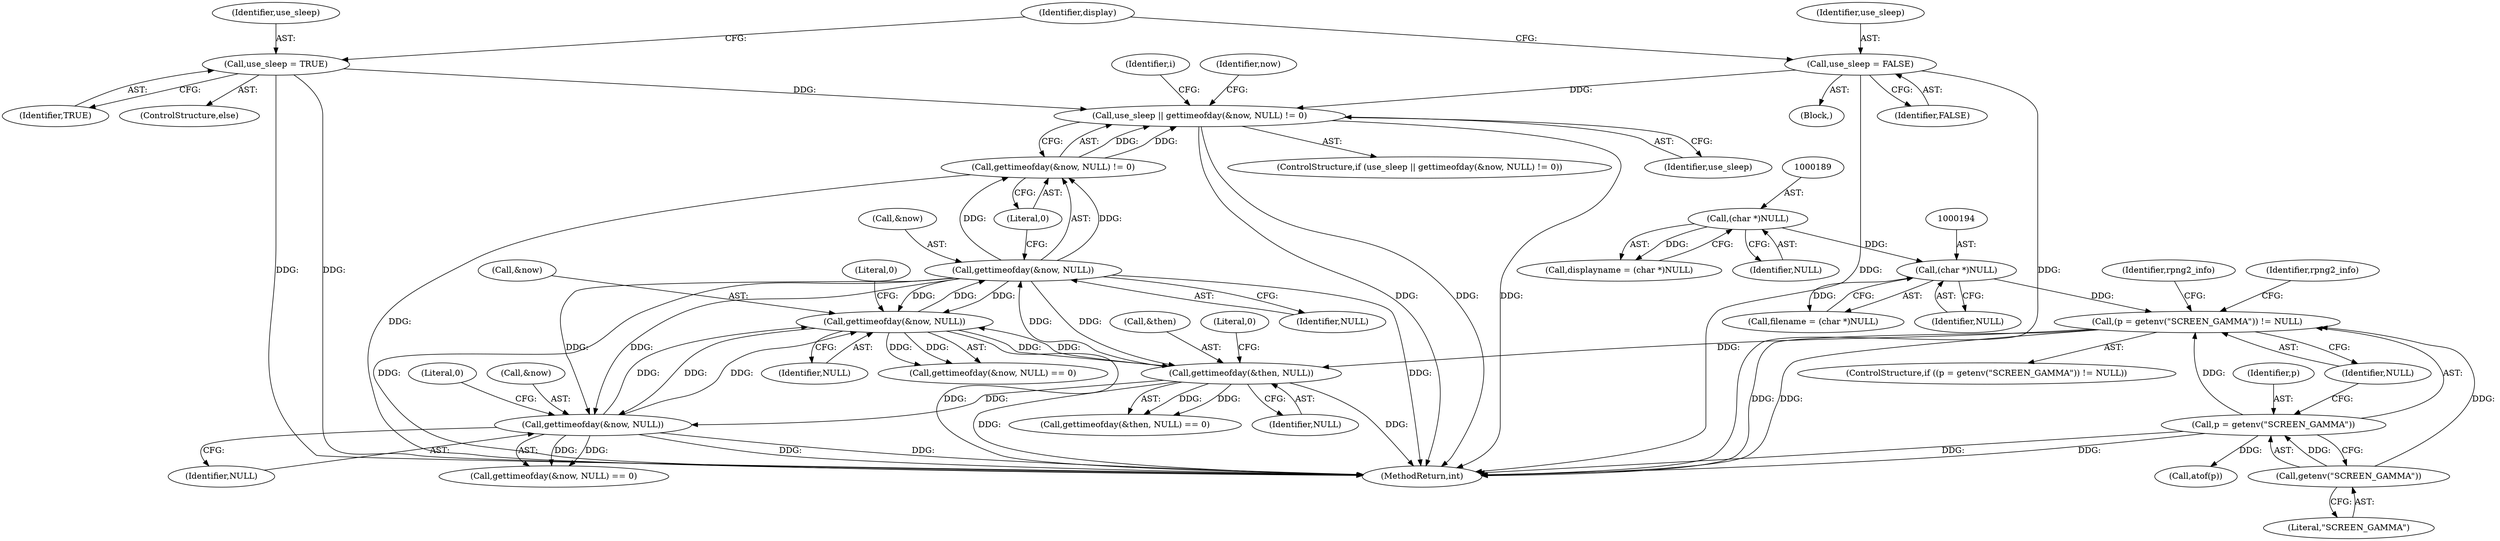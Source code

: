 digraph "0_Android_9d4853418ab2f754c2b63e091c29c5529b8b86ca_8@API" {
"1000843" [label="(Call,use_sleep || gettimeofday(&now, NULL) != 0)"];
"1000817" [label="(Call,use_sleep = TRUE)"];
"1000813" [label="(Call,use_sleep = FALSE)"];
"1000845" [label="(Call,gettimeofday(&now, NULL) != 0)"];
"1000846" [label="(Call,gettimeofday(&now, NULL))"];
"1001002" [label="(Call,gettimeofday(&now, NULL))"];
"1000970" [label="(Call,gettimeofday(&now, NULL))"];
"1000802" [label="(Call,gettimeofday(&then, NULL))"];
"1000213" [label="(Call,(p = getenv(\"SCREEN_GAMMA\")) != NULL)"];
"1000214" [label="(Call,p = getenv(\"SCREEN_GAMMA\"))"];
"1000216" [label="(Call,getenv(\"SCREEN_GAMMA\"))"];
"1000193" [label="(Call,(char *)NULL)"];
"1000188" [label="(Call,(char *)NULL)"];
"1000883" [label="(Identifier,now)"];
"1000969" [label="(Call,gettimeofday(&now, NULL) == 0)"];
"1000970" [label="(Call,gettimeofday(&now, NULL))"];
"1000815" [label="(Identifier,FALSE)"];
"1000846" [label="(Call,gettimeofday(&now, NULL))"];
"1000191" [label="(Call,filename = (char *)NULL)"];
"1000217" [label="(Literal,\"SCREEN_GAMMA\")"];
"1000842" [label="(ControlStructure,if (use_sleep || gettimeofday(&now, NULL) != 0))"];
"1000973" [label="(Identifier,NULL)"];
"1000195" [label="(Identifier,NULL)"];
"1000850" [label="(Literal,0)"];
"1000193" [label="(Call,(char *)NULL)"];
"1001006" [label="(Literal,0)"];
"1000213" [label="(Call,(p = getenv(\"SCREEN_GAMMA\")) != NULL)"];
"1000216" [label="(Call,getenv(\"SCREEN_GAMMA\"))"];
"1000845" [label="(Call,gettimeofday(&now, NULL) != 0)"];
"1000807" [label="(Block,)"];
"1000218" [label="(Identifier,NULL)"];
"1000223" [label="(Call,atof(p))"];
"1000854" [label="(Identifier,i)"];
"1001001" [label="(Call,gettimeofday(&now, NULL) == 0)"];
"1000806" [label="(Literal,0)"];
"1000228" [label="(Identifier,rpng2_info)"];
"1000974" [label="(Literal,0)"];
"1000847" [label="(Call,&now)"];
"1000214" [label="(Call,p = getenv(\"SCREEN_GAMMA\"))"];
"1000803" [label="(Call,&then)"];
"1001099" [label="(MethodReturn,int)"];
"1000212" [label="(ControlStructure,if ((p = getenv(\"SCREEN_GAMMA\")) != NULL))"];
"1000190" [label="(Identifier,NULL)"];
"1000221" [label="(Identifier,rpng2_info)"];
"1000844" [label="(Identifier,use_sleep)"];
"1000814" [label="(Identifier,use_sleep)"];
"1000188" [label="(Call,(char *)NULL)"];
"1000818" [label="(Identifier,use_sleep)"];
"1000817" [label="(Call,use_sleep = TRUE)"];
"1001005" [label="(Identifier,NULL)"];
"1000802" [label="(Call,gettimeofday(&then, NULL))"];
"1000805" [label="(Identifier,NULL)"];
"1000849" [label="(Identifier,NULL)"];
"1001003" [label="(Call,&now)"];
"1000971" [label="(Call,&now)"];
"1000843" [label="(Call,use_sleep || gettimeofday(&now, NULL) != 0)"];
"1000215" [label="(Identifier,p)"];
"1000186" [label="(Call,displayname = (char *)NULL)"];
"1000813" [label="(Call,use_sleep = FALSE)"];
"1000816" [label="(ControlStructure,else)"];
"1000819" [label="(Identifier,TRUE)"];
"1000822" [label="(Identifier,display)"];
"1000801" [label="(Call,gettimeofday(&then, NULL) == 0)"];
"1001002" [label="(Call,gettimeofday(&now, NULL))"];
"1000843" -> "1000842"  [label="AST: "];
"1000843" -> "1000844"  [label="CFG: "];
"1000843" -> "1000845"  [label="CFG: "];
"1000844" -> "1000843"  [label="AST: "];
"1000845" -> "1000843"  [label="AST: "];
"1000854" -> "1000843"  [label="CFG: "];
"1000883" -> "1000843"  [label="CFG: "];
"1000843" -> "1001099"  [label="DDG: "];
"1000843" -> "1001099"  [label="DDG: "];
"1000843" -> "1001099"  [label="DDG: "];
"1000817" -> "1000843"  [label="DDG: "];
"1000813" -> "1000843"  [label="DDG: "];
"1000845" -> "1000843"  [label="DDG: "];
"1000845" -> "1000843"  [label="DDG: "];
"1000817" -> "1000816"  [label="AST: "];
"1000817" -> "1000819"  [label="CFG: "];
"1000818" -> "1000817"  [label="AST: "];
"1000819" -> "1000817"  [label="AST: "];
"1000822" -> "1000817"  [label="CFG: "];
"1000817" -> "1001099"  [label="DDG: "];
"1000817" -> "1001099"  [label="DDG: "];
"1000813" -> "1000807"  [label="AST: "];
"1000813" -> "1000815"  [label="CFG: "];
"1000814" -> "1000813"  [label="AST: "];
"1000815" -> "1000813"  [label="AST: "];
"1000822" -> "1000813"  [label="CFG: "];
"1000813" -> "1001099"  [label="DDG: "];
"1000813" -> "1001099"  [label="DDG: "];
"1000845" -> "1000850"  [label="CFG: "];
"1000846" -> "1000845"  [label="AST: "];
"1000850" -> "1000845"  [label="AST: "];
"1000845" -> "1001099"  [label="DDG: "];
"1000846" -> "1000845"  [label="DDG: "];
"1000846" -> "1000845"  [label="DDG: "];
"1000846" -> "1000849"  [label="CFG: "];
"1000847" -> "1000846"  [label="AST: "];
"1000849" -> "1000846"  [label="AST: "];
"1000850" -> "1000846"  [label="CFG: "];
"1000846" -> "1001099"  [label="DDG: "];
"1000846" -> "1001099"  [label="DDG: "];
"1000846" -> "1000802"  [label="DDG: "];
"1001002" -> "1000846"  [label="DDG: "];
"1000802" -> "1000846"  [label="DDG: "];
"1000846" -> "1000970"  [label="DDG: "];
"1000846" -> "1000970"  [label="DDG: "];
"1000846" -> "1001002"  [label="DDG: "];
"1000846" -> "1001002"  [label="DDG: "];
"1001002" -> "1001001"  [label="AST: "];
"1001002" -> "1001005"  [label="CFG: "];
"1001003" -> "1001002"  [label="AST: "];
"1001005" -> "1001002"  [label="AST: "];
"1001006" -> "1001002"  [label="CFG: "];
"1001002" -> "1001099"  [label="DDG: "];
"1001002" -> "1000802"  [label="DDG: "];
"1001002" -> "1000970"  [label="DDG: "];
"1001002" -> "1001001"  [label="DDG: "];
"1001002" -> "1001001"  [label="DDG: "];
"1000970" -> "1001002"  [label="DDG: "];
"1000970" -> "1001002"  [label="DDG: "];
"1000802" -> "1001002"  [label="DDG: "];
"1000970" -> "1000969"  [label="AST: "];
"1000970" -> "1000973"  [label="CFG: "];
"1000971" -> "1000970"  [label="AST: "];
"1000973" -> "1000970"  [label="AST: "];
"1000974" -> "1000970"  [label="CFG: "];
"1000970" -> "1001099"  [label="DDG: "];
"1000970" -> "1001099"  [label="DDG: "];
"1000970" -> "1000969"  [label="DDG: "];
"1000970" -> "1000969"  [label="DDG: "];
"1000802" -> "1000970"  [label="DDG: "];
"1000802" -> "1000801"  [label="AST: "];
"1000802" -> "1000805"  [label="CFG: "];
"1000803" -> "1000802"  [label="AST: "];
"1000805" -> "1000802"  [label="AST: "];
"1000806" -> "1000802"  [label="CFG: "];
"1000802" -> "1001099"  [label="DDG: "];
"1000802" -> "1001099"  [label="DDG: "];
"1000802" -> "1000801"  [label="DDG: "];
"1000802" -> "1000801"  [label="DDG: "];
"1000213" -> "1000802"  [label="DDG: "];
"1000213" -> "1000212"  [label="AST: "];
"1000213" -> "1000218"  [label="CFG: "];
"1000214" -> "1000213"  [label="AST: "];
"1000218" -> "1000213"  [label="AST: "];
"1000221" -> "1000213"  [label="CFG: "];
"1000228" -> "1000213"  [label="CFG: "];
"1000213" -> "1001099"  [label="DDG: "];
"1000213" -> "1001099"  [label="DDG: "];
"1000214" -> "1000213"  [label="DDG: "];
"1000216" -> "1000213"  [label="DDG: "];
"1000193" -> "1000213"  [label="DDG: "];
"1000214" -> "1000216"  [label="CFG: "];
"1000215" -> "1000214"  [label="AST: "];
"1000216" -> "1000214"  [label="AST: "];
"1000218" -> "1000214"  [label="CFG: "];
"1000214" -> "1001099"  [label="DDG: "];
"1000214" -> "1001099"  [label="DDG: "];
"1000216" -> "1000214"  [label="DDG: "];
"1000214" -> "1000223"  [label="DDG: "];
"1000216" -> "1000217"  [label="CFG: "];
"1000217" -> "1000216"  [label="AST: "];
"1000193" -> "1000191"  [label="AST: "];
"1000193" -> "1000195"  [label="CFG: "];
"1000194" -> "1000193"  [label="AST: "];
"1000195" -> "1000193"  [label="AST: "];
"1000191" -> "1000193"  [label="CFG: "];
"1000193" -> "1000191"  [label="DDG: "];
"1000188" -> "1000193"  [label="DDG: "];
"1000188" -> "1000186"  [label="AST: "];
"1000188" -> "1000190"  [label="CFG: "];
"1000189" -> "1000188"  [label="AST: "];
"1000190" -> "1000188"  [label="AST: "];
"1000186" -> "1000188"  [label="CFG: "];
"1000188" -> "1000186"  [label="DDG: "];
}
